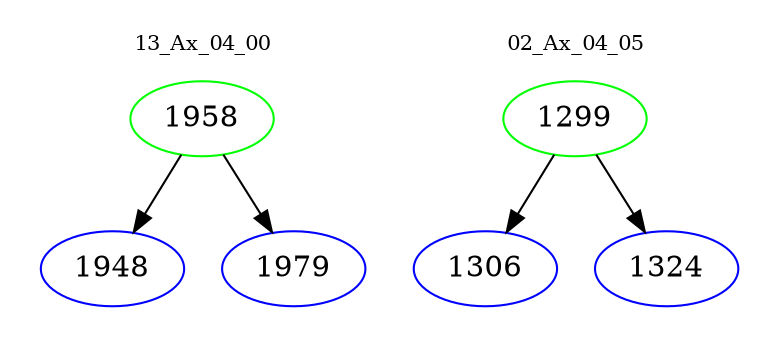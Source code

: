 digraph{
subgraph cluster_0 {
color = white
label = "13_Ax_04_00";
fontsize=10;
T0_1958 [label="1958", color="green"]
T0_1958 -> T0_1948 [color="black"]
T0_1948 [label="1948", color="blue"]
T0_1958 -> T0_1979 [color="black"]
T0_1979 [label="1979", color="blue"]
}
subgraph cluster_1 {
color = white
label = "02_Ax_04_05";
fontsize=10;
T1_1299 [label="1299", color="green"]
T1_1299 -> T1_1306 [color="black"]
T1_1306 [label="1306", color="blue"]
T1_1299 -> T1_1324 [color="black"]
T1_1324 [label="1324", color="blue"]
}
}
